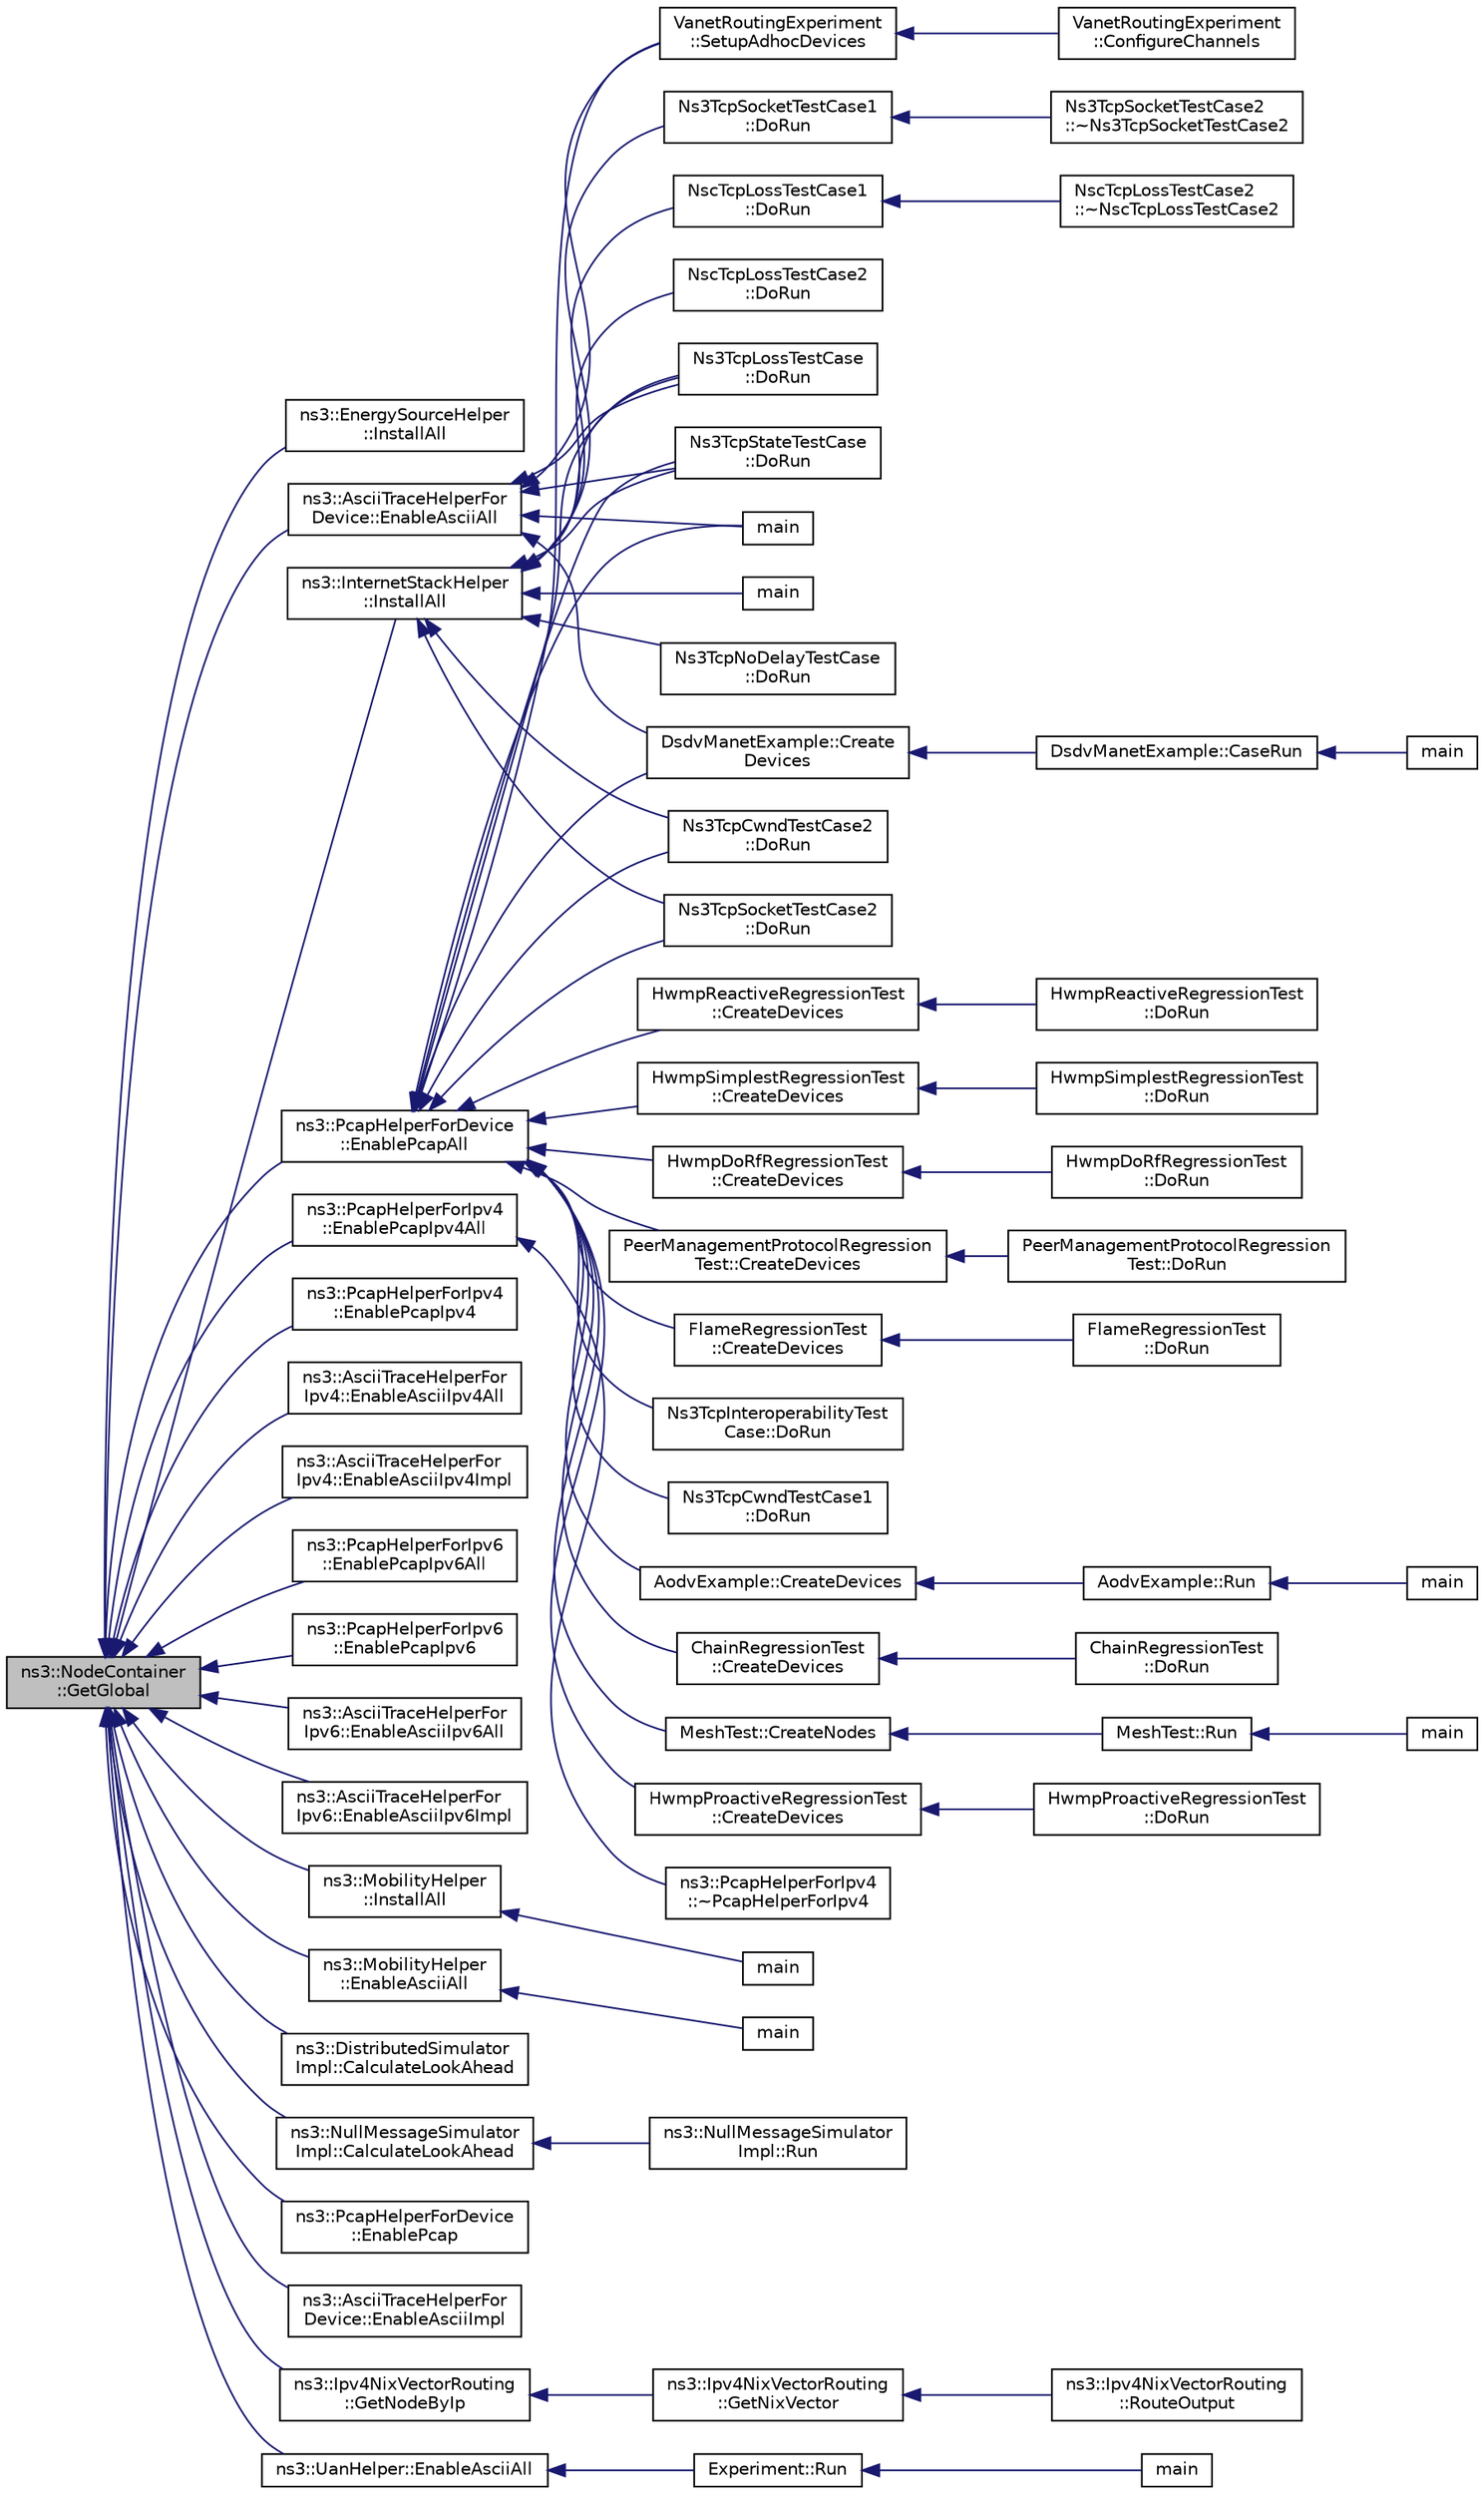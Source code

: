 digraph "ns3::NodeContainer::GetGlobal"
{
  edge [fontname="Helvetica",fontsize="10",labelfontname="Helvetica",labelfontsize="10"];
  node [fontname="Helvetica",fontsize="10",shape=record];
  rankdir="LR";
  Node1 [label="ns3::NodeContainer\l::GetGlobal",height=0.2,width=0.4,color="black", fillcolor="grey75", style="filled", fontcolor="black"];
  Node1 -> Node2 [dir="back",color="midnightblue",fontsize="10",style="solid"];
  Node2 [label="ns3::EnergySourceHelper\l::InstallAll",height=0.2,width=0.4,color="black", fillcolor="white", style="filled",URL="$d5/db5/classns3_1_1EnergySourceHelper.html#a82c18d8bec536e421f25df64cd89a4b1",tooltip="This function installs an EnergySource on all nodes in simulation. "];
  Node1 -> Node3 [dir="back",color="midnightblue",fontsize="10",style="solid"];
  Node3 [label="ns3::InternetStackHelper\l::InstallAll",height=0.2,width=0.4,color="black", fillcolor="white", style="filled",URL="$da/d33/classns3_1_1InternetStackHelper.html#a6cfa73782fd4071c4cfbd73ebf1bbb44"];
  Node3 -> Node4 [dir="back",color="midnightblue",fontsize="10",style="solid"];
  Node4 [label="main",height=0.2,width=0.4,color="black", fillcolor="white", style="filled",URL="$d0/d07/simple-distributed-empty-node_8cc.html#a0ddf1224851353fc92bfbff6f499fa97"];
  Node3 -> Node5 [dir="back",color="midnightblue",fontsize="10",style="solid"];
  Node5 [label="Ns3TcpCwndTestCase2\l::DoRun",height=0.2,width=0.4,color="black", fillcolor="white", style="filled",URL="$dc/dca/classNs3TcpCwndTestCase2.html#a861689d2e951548eacc10b7f5c24540d",tooltip="Implementation to actually run this TestCase. "];
  Node3 -> Node6 [dir="back",color="midnightblue",fontsize="10",style="solid"];
  Node6 [label="Ns3TcpLossTestCase\l::DoRun",height=0.2,width=0.4,color="black", fillcolor="white", style="filled",URL="$d7/d40/classNs3TcpLossTestCase.html#aa6494c8b5df42627efd9625374b2eeeb",tooltip="Implementation to actually run this TestCase. "];
  Node3 -> Node7 [dir="back",color="midnightblue",fontsize="10",style="solid"];
  Node7 [label="Ns3TcpNoDelayTestCase\l::DoRun",height=0.2,width=0.4,color="black", fillcolor="white", style="filled",URL="$d0/d5b/classNs3TcpNoDelayTestCase.html#abfdf89fdc70c1f4b66390d31fcc6013b",tooltip="Implementation to actually run this TestCase. "];
  Node3 -> Node8 [dir="back",color="midnightblue",fontsize="10",style="solid"];
  Node8 [label="Ns3TcpSocketTestCase1\l::DoRun",height=0.2,width=0.4,color="black", fillcolor="white", style="filled",URL="$d5/d47/classNs3TcpSocketTestCase1.html#a99214a78a94b82f5da1dd08243935415",tooltip="Implementation to actually run this TestCase. "];
  Node8 -> Node9 [dir="back",color="midnightblue",fontsize="10",style="solid"];
  Node9 [label="Ns3TcpSocketTestCase2\l::~Ns3TcpSocketTestCase2",height=0.2,width=0.4,color="black", fillcolor="white", style="filled",URL="$d3/d03/classNs3TcpSocketTestCase2.html#a4fb1c13e2e47b9ed36b52b33639299c7"];
  Node3 -> Node10 [dir="back",color="midnightblue",fontsize="10",style="solid"];
  Node10 [label="Ns3TcpSocketTestCase2\l::DoRun",height=0.2,width=0.4,color="black", fillcolor="white", style="filled",URL="$d3/d03/classNs3TcpSocketTestCase2.html#a5af09b49ff61fd2b62cfd9bbff792541",tooltip="Implementation to actually run this TestCase. "];
  Node3 -> Node11 [dir="back",color="midnightblue",fontsize="10",style="solid"];
  Node11 [label="Ns3TcpStateTestCase\l::DoRun",height=0.2,width=0.4,color="black", fillcolor="white", style="filled",URL="$d4/d4d/classNs3TcpStateTestCase.html#a62dd7855d89e540bf08e8ac2e9febf9f",tooltip="Implementation to actually run this TestCase. "];
  Node3 -> Node12 [dir="back",color="midnightblue",fontsize="10",style="solid"];
  Node12 [label="NscTcpLossTestCase1\l::DoRun",height=0.2,width=0.4,color="black", fillcolor="white", style="filled",URL="$df/d00/classNscTcpLossTestCase1.html#ab2e9a06924e6dffa3f335d64c54e2a0e",tooltip="Implementation to actually run this TestCase. "];
  Node12 -> Node13 [dir="back",color="midnightblue",fontsize="10",style="solid"];
  Node13 [label="NscTcpLossTestCase2\l::~NscTcpLossTestCase2",height=0.2,width=0.4,color="black", fillcolor="white", style="filled",URL="$df/d7e/classNscTcpLossTestCase2.html#a2d5a1d6293b0b72b58138da6a9322ae8"];
  Node3 -> Node14 [dir="back",color="midnightblue",fontsize="10",style="solid"];
  Node14 [label="NscTcpLossTestCase2\l::DoRun",height=0.2,width=0.4,color="black", fillcolor="white", style="filled",URL="$df/d7e/classNscTcpLossTestCase2.html#ad364f063ed7754e73344898da12a442f",tooltip="Implementation to actually run this TestCase. "];
  Node1 -> Node15 [dir="back",color="midnightblue",fontsize="10",style="solid"];
  Node15 [label="ns3::PcapHelperForIpv4\l::EnablePcapIpv4All",height=0.2,width=0.4,color="black", fillcolor="white", style="filled",URL="$d0/da6/classns3_1_1PcapHelperForIpv4.html#ada4775887925dc107c3587d90beba76b",tooltip="Enable pcap output on all Ipv4 and interface pairs existing in the set of all nodes created in the si..."];
  Node15 -> Node16 [dir="back",color="midnightblue",fontsize="10",style="solid"];
  Node16 [label="ns3::PcapHelperForIpv4\l::~PcapHelperForIpv4",height=0.2,width=0.4,color="black", fillcolor="white", style="filled",URL="$d0/da6/classns3_1_1PcapHelperForIpv4.html#a5ddf54a4c791c80a9ab58965dcc162a7",tooltip="Destroy a PcapHelperForIpv4. "];
  Node1 -> Node17 [dir="back",color="midnightblue",fontsize="10",style="solid"];
  Node17 [label="ns3::PcapHelperForIpv4\l::EnablePcapIpv4",height=0.2,width=0.4,color="black", fillcolor="white", style="filled",URL="$d0/da6/classns3_1_1PcapHelperForIpv4.html#ad0d6beb21ddbffac1437d5931ff4425a",tooltip="Enable pcap output on the Ipv4 and interface pair specified by a global node-id (of a previously crea..."];
  Node1 -> Node18 [dir="back",color="midnightblue",fontsize="10",style="solid"];
  Node18 [label="ns3::AsciiTraceHelperFor\lIpv4::EnableAsciiIpv4All",height=0.2,width=0.4,color="black", fillcolor="white", style="filled",URL="$da/d24/classns3_1_1AsciiTraceHelperForIpv4.html#a848f30badae7f28c5c20533f49de34bb",tooltip="Enable ascii trace output on all Ipv4 and interface pairs existing in the set of all nodes created in..."];
  Node1 -> Node19 [dir="back",color="midnightblue",fontsize="10",style="solid"];
  Node19 [label="ns3::AsciiTraceHelperFor\lIpv4::EnableAsciiIpv4Impl",height=0.2,width=0.4,color="black", fillcolor="white", style="filled",URL="$da/d24/classns3_1_1AsciiTraceHelperForIpv4.html#a1c712e1c3cccedb04d24ba0f834cbc1c",tooltip="Enable ascii trace output on the Ipv4 and interface pair specified by a global node-id (of a previous..."];
  Node1 -> Node20 [dir="back",color="midnightblue",fontsize="10",style="solid"];
  Node20 [label="ns3::PcapHelperForIpv6\l::EnablePcapIpv6All",height=0.2,width=0.4,color="black", fillcolor="white", style="filled",URL="$d6/dc6/classns3_1_1PcapHelperForIpv6.html#a69bdb66b1faf23a8b12cece74dbbfc28",tooltip="Enable pcap output on all Ipv6 and interface pairs existing in the set of all nodes created in the si..."];
  Node1 -> Node21 [dir="back",color="midnightblue",fontsize="10",style="solid"];
  Node21 [label="ns3::PcapHelperForIpv6\l::EnablePcapIpv6",height=0.2,width=0.4,color="black", fillcolor="white", style="filled",URL="$d6/dc6/classns3_1_1PcapHelperForIpv6.html#a752abfab8560e9b57539d0e01d3ec1f1",tooltip="Enable pcap output on the Ipv6 and interface pair specified by a global node-id (of a previously crea..."];
  Node1 -> Node22 [dir="back",color="midnightblue",fontsize="10",style="solid"];
  Node22 [label="ns3::AsciiTraceHelperFor\lIpv6::EnableAsciiIpv6All",height=0.2,width=0.4,color="black", fillcolor="white", style="filled",URL="$df/dc1/classns3_1_1AsciiTraceHelperForIpv6.html#a16a8b52f7e593006ccbb5f0e13fa69f0",tooltip="Enable ascii trace output on all Ipv6 and interface pairs existing in the set of all nodes created in..."];
  Node1 -> Node23 [dir="back",color="midnightblue",fontsize="10",style="solid"];
  Node23 [label="ns3::AsciiTraceHelperFor\lIpv6::EnableAsciiIpv6Impl",height=0.2,width=0.4,color="black", fillcolor="white", style="filled",URL="$df/dc1/classns3_1_1AsciiTraceHelperForIpv6.html#a8d1116c40fc966e45ec721d2ff586175",tooltip="Enable ascii trace output on the Ipv6 and interface pair specified by a global node-id (of a previous..."];
  Node1 -> Node24 [dir="back",color="midnightblue",fontsize="10",style="solid"];
  Node24 [label="ns3::MobilityHelper\l::InstallAll",height=0.2,width=0.4,color="black", fillcolor="white", style="filled",URL="$d8/def/classns3_1_1MobilityHelper.html#a83d384e4ff6dc7ba786c0a73ca2ec899"];
  Node24 -> Node25 [dir="back",color="midnightblue",fontsize="10",style="solid"];
  Node25 [label="main",height=0.2,width=0.4,color="black", fillcolor="white", style="filled",URL="$d3/d3a/main-random-walk_8cc.html#a0ddf1224851353fc92bfbff6f499fa97"];
  Node1 -> Node26 [dir="back",color="midnightblue",fontsize="10",style="solid"];
  Node26 [label="ns3::MobilityHelper\l::EnableAsciiAll",height=0.2,width=0.4,color="black", fillcolor="white", style="filled",URL="$d8/def/classns3_1_1MobilityHelper.html#a42ea087c23c41ea9c16526caa7812b40"];
  Node26 -> Node27 [dir="back",color="midnightblue",fontsize="10",style="solid"];
  Node27 [label="main",height=0.2,width=0.4,color="black", fillcolor="white", style="filled",URL="$d3/df5/mobility-trace-example_8cc.html#a0ddf1224851353fc92bfbff6f499fa97"];
  Node1 -> Node28 [dir="back",color="midnightblue",fontsize="10",style="solid"];
  Node28 [label="ns3::DistributedSimulator\lImpl::CalculateLookAhead",height=0.2,width=0.4,color="black", fillcolor="white", style="filled",URL="$d7/df7/classns3_1_1DistributedSimulatorImpl.html#a9f0890339d4631f5eeda05ac46cc824f"];
  Node1 -> Node29 [dir="back",color="midnightblue",fontsize="10",style="solid"];
  Node29 [label="ns3::NullMessageSimulator\lImpl::CalculateLookAhead",height=0.2,width=0.4,color="black", fillcolor="white", style="filled",URL="$db/dea/classns3_1_1NullMessageSimulatorImpl.html#af0601d38e69b1e21d89c7cfdc59896c8"];
  Node29 -> Node30 [dir="back",color="midnightblue",fontsize="10",style="solid"];
  Node30 [label="ns3::NullMessageSimulator\lImpl::Run",height=0.2,width=0.4,color="black", fillcolor="white", style="filled",URL="$db/dea/classns3_1_1NullMessageSimulatorImpl.html#ab6919d906d7706a688b4452127860b77"];
  Node1 -> Node31 [dir="back",color="midnightblue",fontsize="10",style="solid"];
  Node31 [label="ns3::PcapHelperForDevice\l::EnablePcapAll",height=0.2,width=0.4,color="black", fillcolor="white", style="filled",URL="$d5/d03/classns3_1_1PcapHelperForDevice.html#a4ab183a2512120200d4a0e5d8ececd49",tooltip="Enable pcap output on each device (which is of the appropriate type) in the set of all nodes created ..."];
  Node31 -> Node32 [dir="back",color="midnightblue",fontsize="10",style="solid"];
  Node32 [label="AodvExample::CreateDevices",height=0.2,width=0.4,color="black", fillcolor="white", style="filled",URL="$d7/db6/classAodvExample.html#a0e9be9e9b05169dfe7d440ac2dfa3252"];
  Node32 -> Node33 [dir="back",color="midnightblue",fontsize="10",style="solid"];
  Node33 [label="AodvExample::Run",height=0.2,width=0.4,color="black", fillcolor="white", style="filled",URL="$d7/db6/classAodvExample.html#a954ace72fd69c0a09193047d33d9ad61",tooltip="Run simulation. "];
  Node33 -> Node34 [dir="back",color="midnightblue",fontsize="10",style="solid"];
  Node34 [label="main",height=0.2,width=0.4,color="black", fillcolor="white", style="filled",URL="$d4/de9/aodv_8cc.html#a3c04138a5bfe5d72780bb7e82a18e627"];
  Node31 -> Node35 [dir="back",color="midnightblue",fontsize="10",style="solid"];
  Node35 [label="ChainRegressionTest\l::CreateDevices",height=0.2,width=0.4,color="black", fillcolor="white", style="filled",URL="$da/d19/classChainRegressionTest.html#ae8b1dd906e3d52a223122c63d236bb19",tooltip="Create devices, install TCP/IP stack and applications. "];
  Node35 -> Node36 [dir="back",color="midnightblue",fontsize="10",style="solid"];
  Node36 [label="ChainRegressionTest\l::DoRun",height=0.2,width=0.4,color="black", fillcolor="white", style="filled",URL="$da/d19/classChainRegressionTest.html#a51aa3cae551407ee6a6f346c30e3cc43",tooltip="Go. "];
  Node31 -> Node37 [dir="back",color="midnightblue",fontsize="10",style="solid"];
  Node37 [label="main",height=0.2,width=0.4,color="black", fillcolor="white", style="filled",URL="$d0/d88/csma-bridge-one-hop_8cc.html#a0ddf1224851353fc92bfbff6f499fa97"];
  Node31 -> Node38 [dir="back",color="midnightblue",fontsize="10",style="solid"];
  Node38 [label="DsdvManetExample::Create\lDevices",height=0.2,width=0.4,color="black", fillcolor="white", style="filled",URL="$d3/d2a/classDsdvManetExample.html#a9fb80e0db3a88ca03cf832331cfc89ba"];
  Node38 -> Node39 [dir="back",color="midnightblue",fontsize="10",style="solid"];
  Node39 [label="DsdvManetExample::CaseRun",height=0.2,width=0.4,color="black", fillcolor="white", style="filled",URL="$d3/d2a/classDsdvManetExample.html#aa61b3622afce14d04f2cf656fba31f4d"];
  Node39 -> Node40 [dir="back",color="midnightblue",fontsize="10",style="solid"];
  Node40 [label="main",height=0.2,width=0.4,color="black", fillcolor="white", style="filled",URL="$db/d1e/dsdv-manet_8cc.html#a3c04138a5bfe5d72780bb7e82a18e627"];
  Node31 -> Node41 [dir="back",color="midnightblue",fontsize="10",style="solid"];
  Node41 [label="MeshTest::CreateNodes",height=0.2,width=0.4,color="black", fillcolor="white", style="filled",URL="$da/dd3/classMeshTest.html#aa1eb18d555ebcf925e9bdc13e4e57ee0",tooltip="Create nodes and setup their mobility. "];
  Node41 -> Node42 [dir="back",color="midnightblue",fontsize="10",style="solid"];
  Node42 [label="MeshTest::Run",height=0.2,width=0.4,color="black", fillcolor="white", style="filled",URL="$da/dd3/classMeshTest.html#aef875ab767a18a8732de07aea724681c",tooltip="Run test. "];
  Node42 -> Node43 [dir="back",color="midnightblue",fontsize="10",style="solid"];
  Node43 [label="main",height=0.2,width=0.4,color="black", fillcolor="white", style="filled",URL="$d7/d40/mesh_8cc.html#a0ddf1224851353fc92bfbff6f499fa97"];
  Node31 -> Node44 [dir="back",color="midnightblue",fontsize="10",style="solid"];
  Node44 [label="HwmpProactiveRegressionTest\l::CreateDevices",height=0.2,width=0.4,color="black", fillcolor="white", style="filled",URL="$d2/d20/classHwmpProactiveRegressionTest.html#a98c6ff2361a7a5065ebf14089edc5bad",tooltip="Create devices function. "];
  Node44 -> Node45 [dir="back",color="midnightblue",fontsize="10",style="solid"];
  Node45 [label="HwmpProactiveRegressionTest\l::DoRun",height=0.2,width=0.4,color="black", fillcolor="white", style="filled",URL="$d2/d20/classHwmpProactiveRegressionTest.html#ad000db534766301050336560b08b531e",tooltip="Implementation to actually run this TestCase. "];
  Node31 -> Node46 [dir="back",color="midnightblue",fontsize="10",style="solid"];
  Node46 [label="HwmpReactiveRegressionTest\l::CreateDevices",height=0.2,width=0.4,color="black", fillcolor="white", style="filled",URL="$d2/dcc/classHwmpReactiveRegressionTest.html#a8b288a6801baae1e65f87de7eb0352a4",tooltip="Create devices function. "];
  Node46 -> Node47 [dir="back",color="midnightblue",fontsize="10",style="solid"];
  Node47 [label="HwmpReactiveRegressionTest\l::DoRun",height=0.2,width=0.4,color="black", fillcolor="white", style="filled",URL="$d2/dcc/classHwmpReactiveRegressionTest.html#ae66a095a74ef4e2cbdfc0d042b50e63c",tooltip="Implementation to actually run this TestCase. "];
  Node31 -> Node48 [dir="back",color="midnightblue",fontsize="10",style="solid"];
  Node48 [label="HwmpSimplestRegressionTest\l::CreateDevices",height=0.2,width=0.4,color="black", fillcolor="white", style="filled",URL="$de/daa/classHwmpSimplestRegressionTest.html#a6866a6d6b0b93241ec0f0c29ef61fd39",tooltip="Create devices function. "];
  Node48 -> Node49 [dir="back",color="midnightblue",fontsize="10",style="solid"];
  Node49 [label="HwmpSimplestRegressionTest\l::DoRun",height=0.2,width=0.4,color="black", fillcolor="white", style="filled",URL="$de/daa/classHwmpSimplestRegressionTest.html#a66060eab1ba10620e724e97901e03168",tooltip="Implementation to actually run this TestCase. "];
  Node31 -> Node50 [dir="back",color="midnightblue",fontsize="10",style="solid"];
  Node50 [label="HwmpDoRfRegressionTest\l::CreateDevices",height=0.2,width=0.4,color="black", fillcolor="white", style="filled",URL="$d2/dbe/classHwmpDoRfRegressionTest.html#a55abac18467e059d3c39fa0de53bc436",tooltip="Create devices function. "];
  Node50 -> Node51 [dir="back",color="midnightblue",fontsize="10",style="solid"];
  Node51 [label="HwmpDoRfRegressionTest\l::DoRun",height=0.2,width=0.4,color="black", fillcolor="white", style="filled",URL="$d2/dbe/classHwmpDoRfRegressionTest.html#a31af438e94ab7ed25d9837a3f47f77b0",tooltip="Implementation to actually run this TestCase. "];
  Node31 -> Node52 [dir="back",color="midnightblue",fontsize="10",style="solid"];
  Node52 [label="PeerManagementProtocolRegression\lTest::CreateDevices",height=0.2,width=0.4,color="black", fillcolor="white", style="filled",URL="$d3/d4d/classPeerManagementProtocolRegressionTest.html#a045b489f508afaecc5b5abb9d3513918",tooltip="Create devices function. "];
  Node52 -> Node53 [dir="back",color="midnightblue",fontsize="10",style="solid"];
  Node53 [label="PeerManagementProtocolRegression\lTest::DoRun",height=0.2,width=0.4,color="black", fillcolor="white", style="filled",URL="$d3/d4d/classPeerManagementProtocolRegressionTest.html#aff79851d62fd61dfc7f225565465b0b4",tooltip="Implementation to actually run this TestCase. "];
  Node31 -> Node54 [dir="back",color="midnightblue",fontsize="10",style="solid"];
  Node54 [label="FlameRegressionTest\l::CreateDevices",height=0.2,width=0.4,color="black", fillcolor="white", style="filled",URL="$d7/dd4/classFlameRegressionTest.html#aeee4af77af2814f7339f204135cc2733",tooltip="Creat devices function. "];
  Node54 -> Node55 [dir="back",color="midnightblue",fontsize="10",style="solid"];
  Node55 [label="FlameRegressionTest\l::DoRun",height=0.2,width=0.4,color="black", fillcolor="white", style="filled",URL="$d7/dd4/classFlameRegressionTest.html#aa1cc862bafd9d367a75cc42c9779b603",tooltip="Implementation to actually run this TestCase. "];
  Node31 -> Node56 [dir="back",color="midnightblue",fontsize="10",style="solid"];
  Node56 [label="Ns3TcpCwndTestCase1\l::DoRun",height=0.2,width=0.4,color="black", fillcolor="white", style="filled",URL="$d6/daf/classNs3TcpCwndTestCase1.html#a971429fc73e54e438db863df0cdf8647",tooltip="Implementation to actually run this TestCase. "];
  Node31 -> Node5 [dir="back",color="midnightblue",fontsize="10",style="solid"];
  Node31 -> Node57 [dir="back",color="midnightblue",fontsize="10",style="solid"];
  Node57 [label="Ns3TcpInteroperabilityTest\lCase::DoRun",height=0.2,width=0.4,color="black", fillcolor="white", style="filled",URL="$d5/d86/classNs3TcpInteroperabilityTestCase.html#a7d5f4739d69bd8ba54b091dd83da6d4a",tooltip="Implementation to actually run this TestCase. "];
  Node31 -> Node6 [dir="back",color="midnightblue",fontsize="10",style="solid"];
  Node31 -> Node10 [dir="back",color="midnightblue",fontsize="10",style="solid"];
  Node31 -> Node11 [dir="back",color="midnightblue",fontsize="10",style="solid"];
  Node31 -> Node58 [dir="back",color="midnightblue",fontsize="10",style="solid"];
  Node58 [label="VanetRoutingExperiment\l::SetupAdhocDevices",height=0.2,width=0.4,color="black", fillcolor="white", style="filled",URL="$d7/d1b/classVanetRoutingExperiment.html#a8de4279cfaf91886970596e9ba8a4a75",tooltip="Set up the adhoc devices. "];
  Node58 -> Node59 [dir="back",color="midnightblue",fontsize="10",style="solid"];
  Node59 [label="VanetRoutingExperiment\l::ConfigureChannels",height=0.2,width=0.4,color="black", fillcolor="white", style="filled",URL="$d7/d1b/classVanetRoutingExperiment.html#adcb4d2d4146919dc6f2cbdc183068e6a",tooltip="Configure channels. "];
  Node1 -> Node60 [dir="back",color="midnightblue",fontsize="10",style="solid"];
  Node60 [label="ns3::PcapHelperForDevice\l::EnablePcap",height=0.2,width=0.4,color="black", fillcolor="white", style="filled",URL="$d5/d03/classns3_1_1PcapHelperForDevice.html#a0f05dc8e6d51f6464637c02b358a5cc1",tooltip="Enable pcap output on the device specified by a global node-id (of a previously created node) and ass..."];
  Node1 -> Node61 [dir="back",color="midnightblue",fontsize="10",style="solid"];
  Node61 [label="ns3::AsciiTraceHelperFor\lDevice::EnableAsciiAll",height=0.2,width=0.4,color="black", fillcolor="white", style="filled",URL="$dd/daf/classns3_1_1AsciiTraceHelperForDevice.html#a63e57c878526c732924e14c1e52cca8b",tooltip="Enable ascii trace output on each device (which is of the appropriate type) in the set of all nodes c..."];
  Node61 -> Node37 [dir="back",color="midnightblue",fontsize="10",style="solid"];
  Node61 -> Node38 [dir="back",color="midnightblue",fontsize="10",style="solid"];
  Node61 -> Node6 [dir="back",color="midnightblue",fontsize="10",style="solid"];
  Node61 -> Node11 [dir="back",color="midnightblue",fontsize="10",style="solid"];
  Node61 -> Node58 [dir="back",color="midnightblue",fontsize="10",style="solid"];
  Node1 -> Node62 [dir="back",color="midnightblue",fontsize="10",style="solid"];
  Node62 [label="ns3::AsciiTraceHelperFor\lDevice::EnableAsciiImpl",height=0.2,width=0.4,color="black", fillcolor="white", style="filled",URL="$dd/daf/classns3_1_1AsciiTraceHelperForDevice.html#a079409672a10e1316916c2a277424dcc",tooltip="Enable ascii trace output on the device specified by a global node-id (of a previously created node) ..."];
  Node1 -> Node63 [dir="back",color="midnightblue",fontsize="10",style="solid"];
  Node63 [label="ns3::Ipv4NixVectorRouting\l::GetNodeByIp",height=0.2,width=0.4,color="black", fillcolor="white", style="filled",URL="$dd/db8/classns3_1_1Ipv4NixVectorRouting.html#a24d3474ebcb1fc7da5a133dc071cd2df"];
  Node63 -> Node64 [dir="back",color="midnightblue",fontsize="10",style="solid"];
  Node64 [label="ns3::Ipv4NixVectorRouting\l::GetNixVector",height=0.2,width=0.4,color="black", fillcolor="white", style="filled",URL="$dd/db8/classns3_1_1Ipv4NixVectorRouting.html#ad1f618c1b1264f0d01644b9a68a0bd20"];
  Node64 -> Node65 [dir="back",color="midnightblue",fontsize="10",style="solid"];
  Node65 [label="ns3::Ipv4NixVectorRouting\l::RouteOutput",height=0.2,width=0.4,color="black", fillcolor="white", style="filled",URL="$dd/db8/classns3_1_1Ipv4NixVectorRouting.html#ac7bbf06105fc46edc431bdc7be58f3e7",tooltip="Query routing cache for an existing route, for an outbound packet. "];
  Node1 -> Node66 [dir="back",color="midnightblue",fontsize="10",style="solid"];
  Node66 [label="ns3::UanHelper::EnableAsciiAll",height=0.2,width=0.4,color="black", fillcolor="white", style="filled",URL="$d3/d8d/classns3_1_1UanHelper.html#abbb973784878ac6addc48cf2a6a18da0"];
  Node66 -> Node67 [dir="back",color="midnightblue",fontsize="10",style="solid"];
  Node67 [label="Experiment::Run",height=0.2,width=0.4,color="black", fillcolor="white", style="filled",URL="$d8/d06/classExperiment.html#a2e7dad008a78e106fdbde1917d0bca1b"];
  Node67 -> Node68 [dir="back",color="midnightblue",fontsize="10",style="solid"];
  Node68 [label="main",height=0.2,width=0.4,color="black", fillcolor="white", style="filled",URL="$d7/d09/uan-cw-example_8cc.html#a3c04138a5bfe5d72780bb7e82a18e627"];
}
